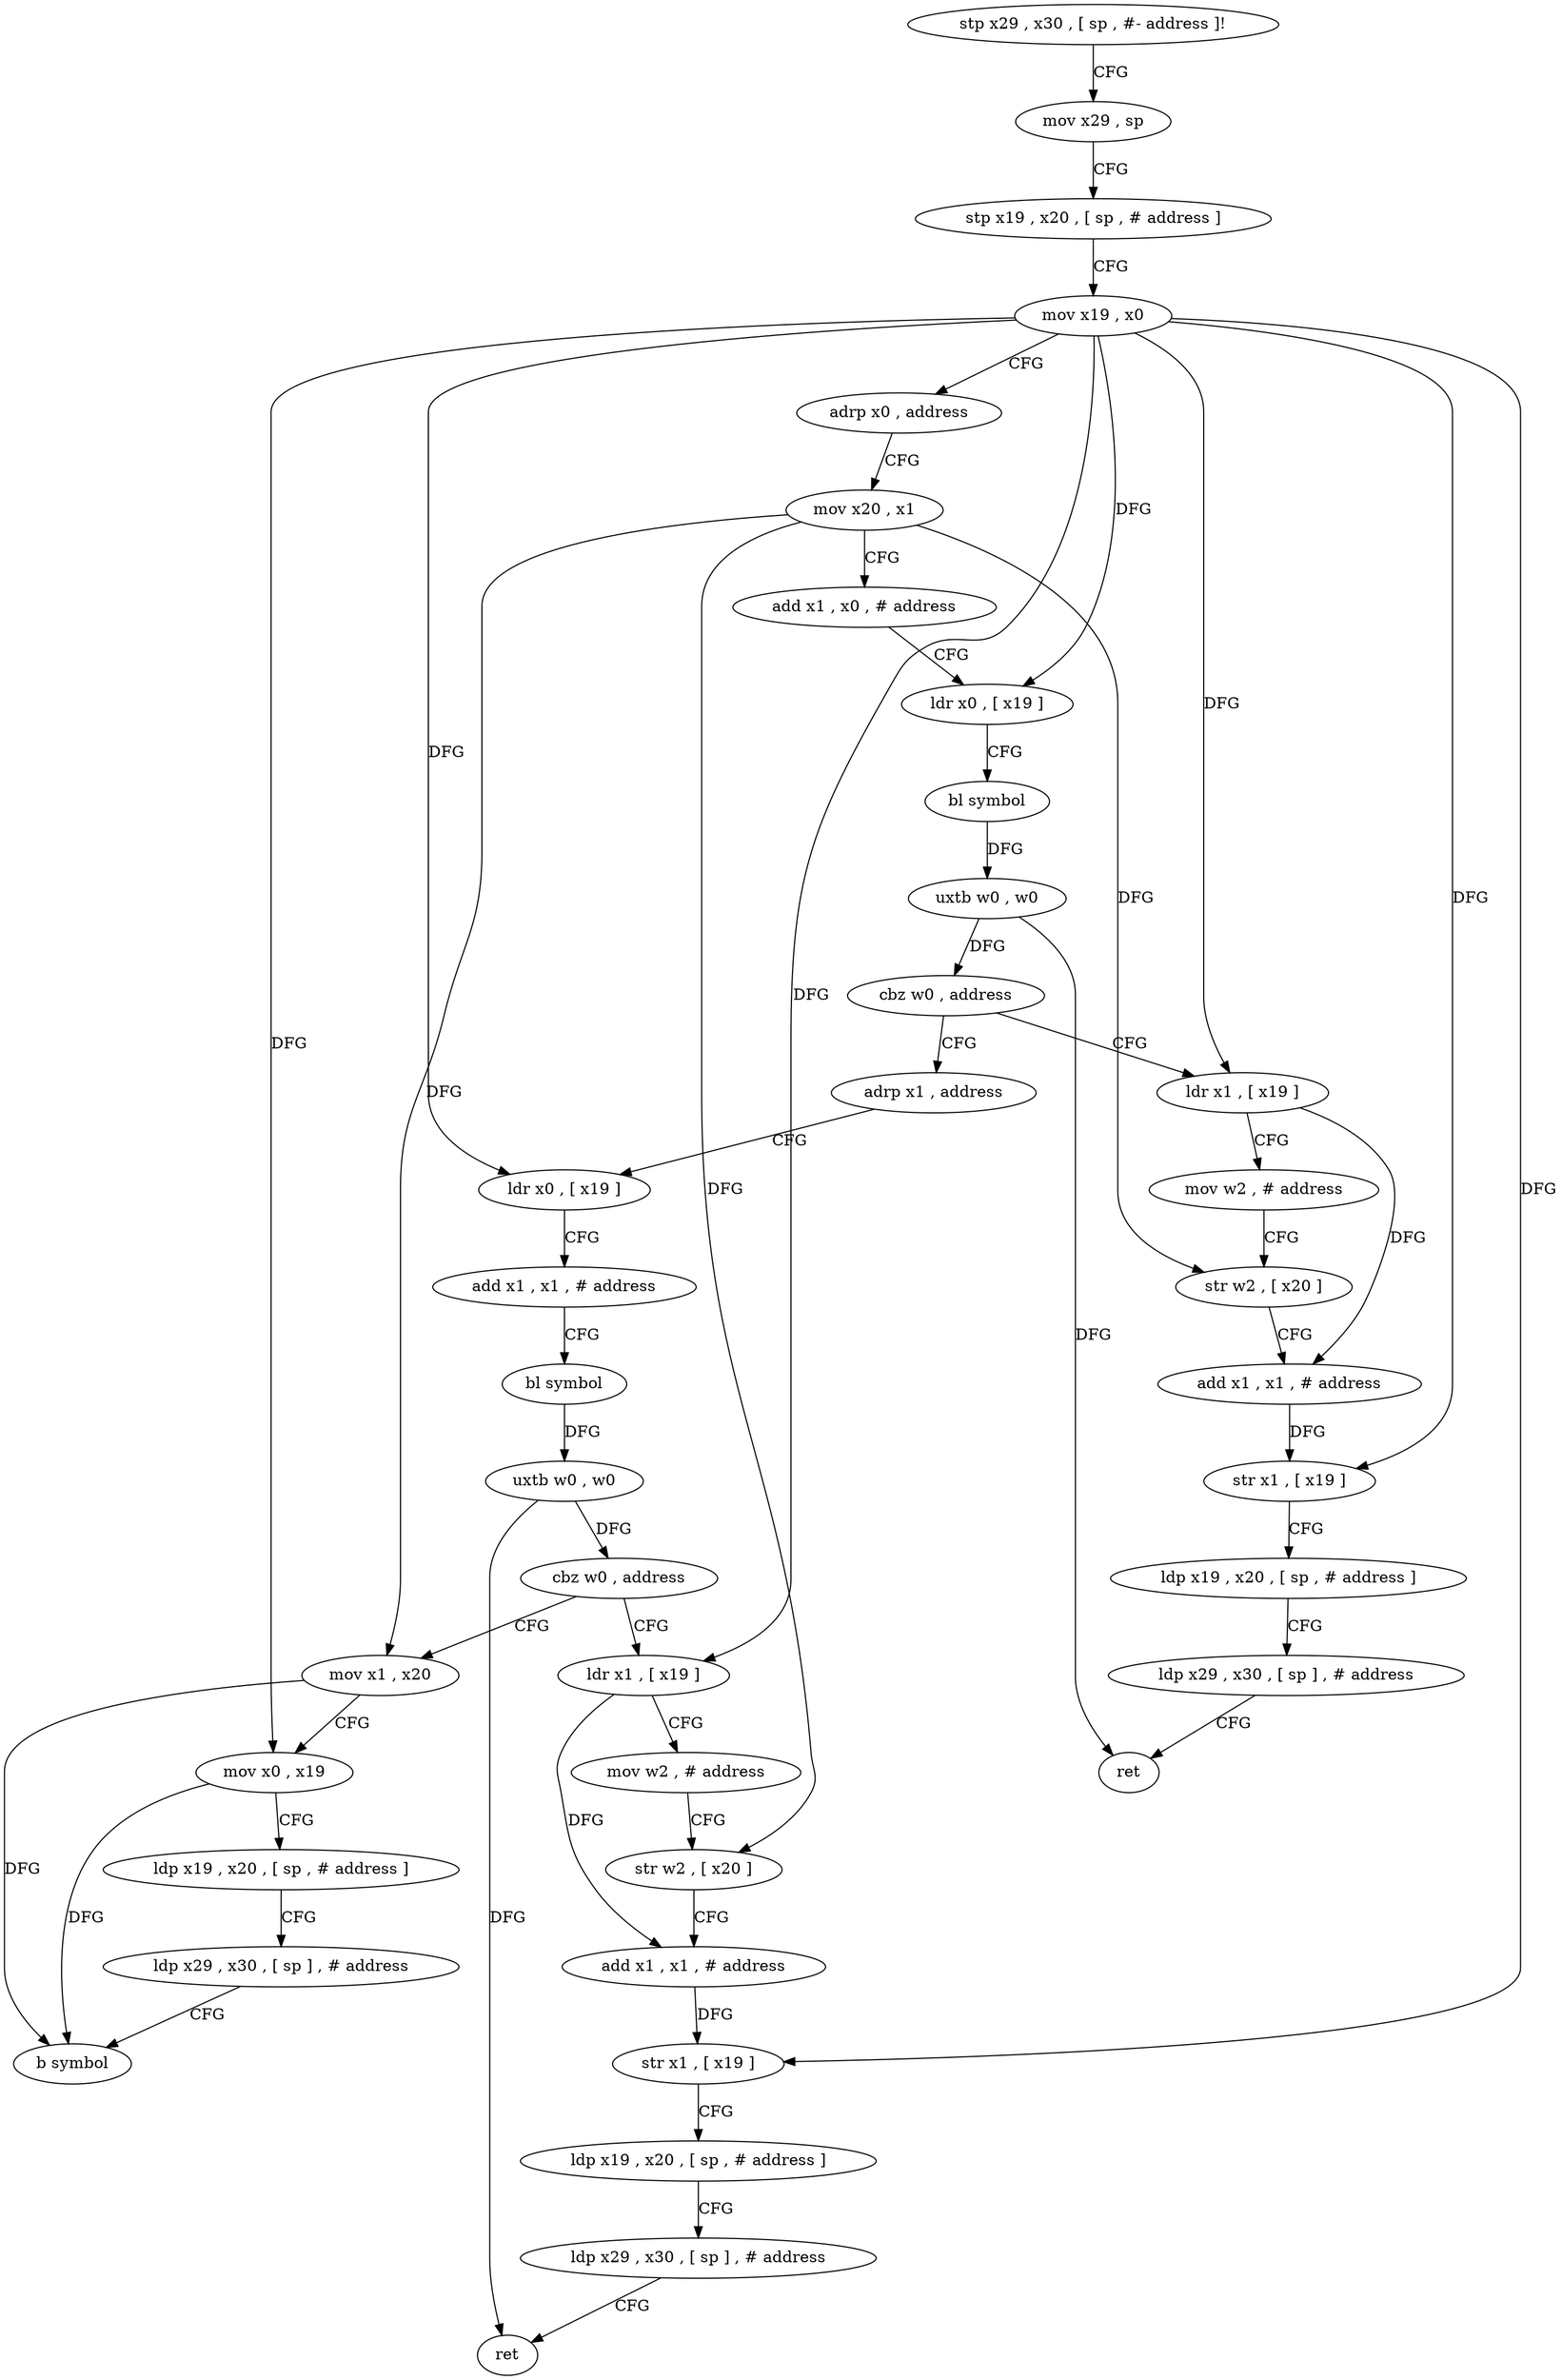 digraph "func" {
"140736" [label = "stp x29 , x30 , [ sp , #- address ]!" ]
"140740" [label = "mov x29 , sp" ]
"140744" [label = "stp x19 , x20 , [ sp , # address ]" ]
"140748" [label = "mov x19 , x0" ]
"140752" [label = "adrp x0 , address" ]
"140756" [label = "mov x20 , x1" ]
"140760" [label = "add x1 , x0 , # address" ]
"140764" [label = "ldr x0 , [ x19 ]" ]
"140768" [label = "bl symbol" ]
"140772" [label = "uxtb w0 , w0" ]
"140776" [label = "cbz w0 , address" ]
"140816" [label = "adrp x1 , address" ]
"140780" [label = "ldr x1 , [ x19 ]" ]
"140820" [label = "ldr x0 , [ x19 ]" ]
"140824" [label = "add x1 , x1 , # address" ]
"140828" [label = "bl symbol" ]
"140832" [label = "uxtb w0 , w0" ]
"140836" [label = "cbz w0 , address" ]
"140872" [label = "mov x1 , x20" ]
"140840" [label = "ldr x1 , [ x19 ]" ]
"140784" [label = "mov w2 , # address" ]
"140788" [label = "str w2 , [ x20 ]" ]
"140792" [label = "add x1 , x1 , # address" ]
"140796" [label = "str x1 , [ x19 ]" ]
"140800" [label = "ldp x19 , x20 , [ sp , # address ]" ]
"140804" [label = "ldp x29 , x30 , [ sp ] , # address" ]
"140808" [label = "ret" ]
"140876" [label = "mov x0 , x19" ]
"140880" [label = "ldp x19 , x20 , [ sp , # address ]" ]
"140884" [label = "ldp x29 , x30 , [ sp ] , # address" ]
"140888" [label = "b symbol" ]
"140844" [label = "mov w2 , # address" ]
"140848" [label = "str w2 , [ x20 ]" ]
"140852" [label = "add x1 , x1 , # address" ]
"140856" [label = "str x1 , [ x19 ]" ]
"140860" [label = "ldp x19 , x20 , [ sp , # address ]" ]
"140864" [label = "ldp x29 , x30 , [ sp ] , # address" ]
"140868" [label = "ret" ]
"140736" -> "140740" [ label = "CFG" ]
"140740" -> "140744" [ label = "CFG" ]
"140744" -> "140748" [ label = "CFG" ]
"140748" -> "140752" [ label = "CFG" ]
"140748" -> "140764" [ label = "DFG" ]
"140748" -> "140820" [ label = "DFG" ]
"140748" -> "140780" [ label = "DFG" ]
"140748" -> "140796" [ label = "DFG" ]
"140748" -> "140876" [ label = "DFG" ]
"140748" -> "140840" [ label = "DFG" ]
"140748" -> "140856" [ label = "DFG" ]
"140752" -> "140756" [ label = "CFG" ]
"140756" -> "140760" [ label = "CFG" ]
"140756" -> "140788" [ label = "DFG" ]
"140756" -> "140872" [ label = "DFG" ]
"140756" -> "140848" [ label = "DFG" ]
"140760" -> "140764" [ label = "CFG" ]
"140764" -> "140768" [ label = "CFG" ]
"140768" -> "140772" [ label = "DFG" ]
"140772" -> "140776" [ label = "DFG" ]
"140772" -> "140808" [ label = "DFG" ]
"140776" -> "140816" [ label = "CFG" ]
"140776" -> "140780" [ label = "CFG" ]
"140816" -> "140820" [ label = "CFG" ]
"140780" -> "140784" [ label = "CFG" ]
"140780" -> "140792" [ label = "DFG" ]
"140820" -> "140824" [ label = "CFG" ]
"140824" -> "140828" [ label = "CFG" ]
"140828" -> "140832" [ label = "DFG" ]
"140832" -> "140836" [ label = "DFG" ]
"140832" -> "140868" [ label = "DFG" ]
"140836" -> "140872" [ label = "CFG" ]
"140836" -> "140840" [ label = "CFG" ]
"140872" -> "140876" [ label = "CFG" ]
"140872" -> "140888" [ label = "DFG" ]
"140840" -> "140844" [ label = "CFG" ]
"140840" -> "140852" [ label = "DFG" ]
"140784" -> "140788" [ label = "CFG" ]
"140788" -> "140792" [ label = "CFG" ]
"140792" -> "140796" [ label = "DFG" ]
"140796" -> "140800" [ label = "CFG" ]
"140800" -> "140804" [ label = "CFG" ]
"140804" -> "140808" [ label = "CFG" ]
"140876" -> "140880" [ label = "CFG" ]
"140876" -> "140888" [ label = "DFG" ]
"140880" -> "140884" [ label = "CFG" ]
"140884" -> "140888" [ label = "CFG" ]
"140844" -> "140848" [ label = "CFG" ]
"140848" -> "140852" [ label = "CFG" ]
"140852" -> "140856" [ label = "DFG" ]
"140856" -> "140860" [ label = "CFG" ]
"140860" -> "140864" [ label = "CFG" ]
"140864" -> "140868" [ label = "CFG" ]
}
